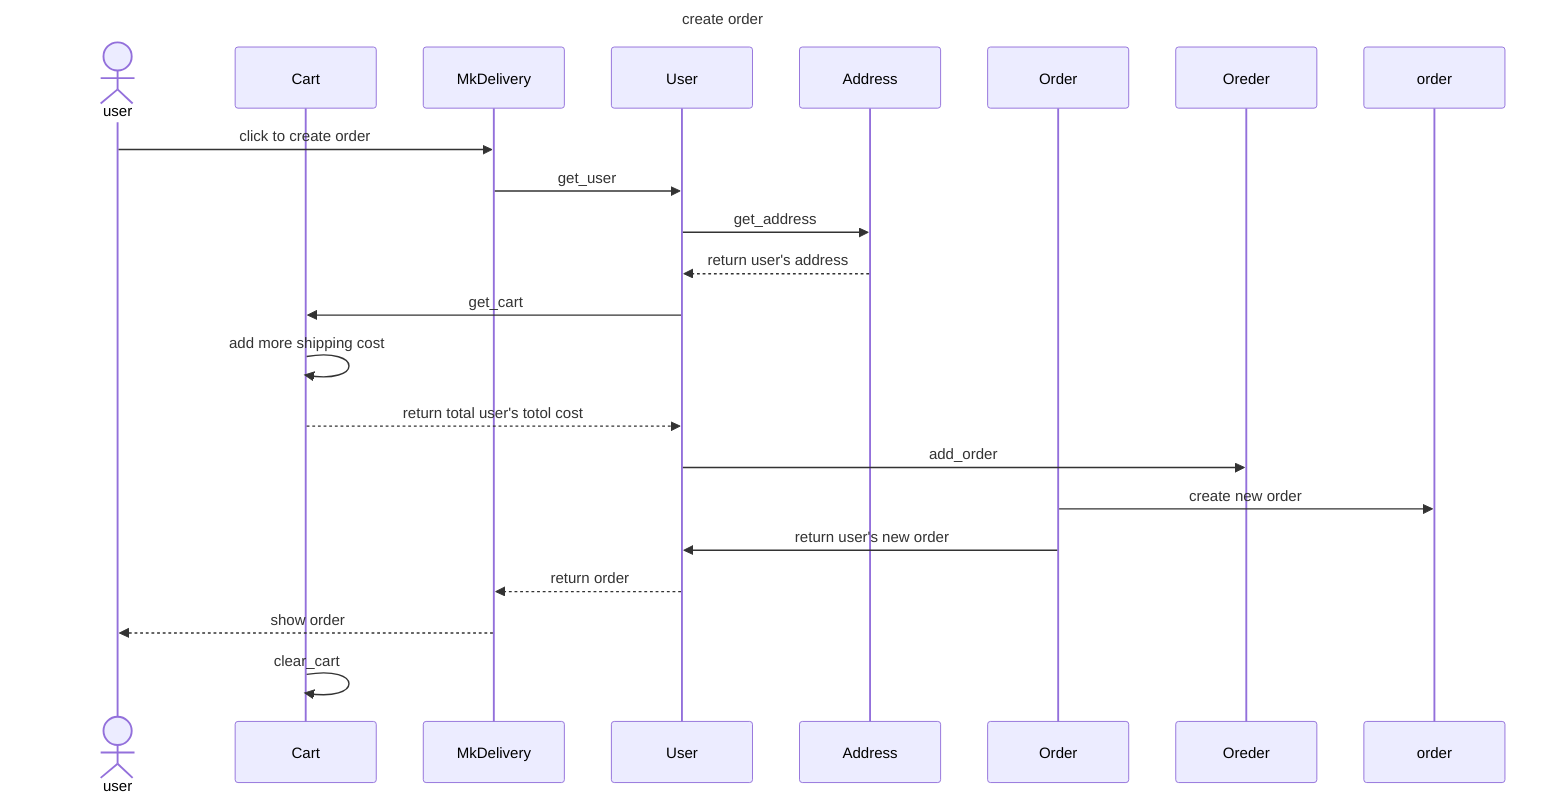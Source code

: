 sequenceDiagram
    title create order
    actor user
    participant Cart
    participant MkDelivery
    participant User
    participant Address
    participant Cart
    participant Order

    user ->> MkDelivery:click to create order
    MkDelivery ->> User:get_user
    User ->> Address :get_address
    Address -->> User:return user's address 
    User ->> Cart :get_cart
    Cart ->> Cart: add more shipping cost
    Cart -->> User:return total user's totol cost
    User ->> Oreder:add_order
    Order ->> order :create new order 
    Order ->> User: return user's new order
    User -->> MkDelivery: return order
    MkDelivery -->> user:show order
    Cart ->> Cart :clear_cart